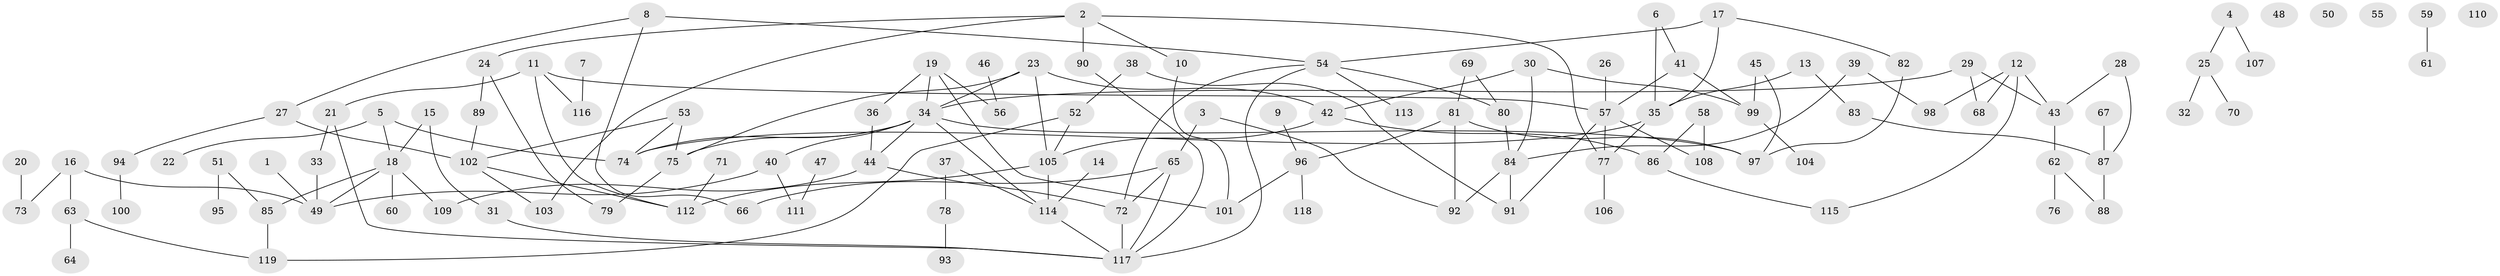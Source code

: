 // Generated by graph-tools (version 1.1) at 2025/00/03/09/25 03:00:50]
// undirected, 119 vertices, 154 edges
graph export_dot {
graph [start="1"]
  node [color=gray90,style=filled];
  1;
  2;
  3;
  4;
  5;
  6;
  7;
  8;
  9;
  10;
  11;
  12;
  13;
  14;
  15;
  16;
  17;
  18;
  19;
  20;
  21;
  22;
  23;
  24;
  25;
  26;
  27;
  28;
  29;
  30;
  31;
  32;
  33;
  34;
  35;
  36;
  37;
  38;
  39;
  40;
  41;
  42;
  43;
  44;
  45;
  46;
  47;
  48;
  49;
  50;
  51;
  52;
  53;
  54;
  55;
  56;
  57;
  58;
  59;
  60;
  61;
  62;
  63;
  64;
  65;
  66;
  67;
  68;
  69;
  70;
  71;
  72;
  73;
  74;
  75;
  76;
  77;
  78;
  79;
  80;
  81;
  82;
  83;
  84;
  85;
  86;
  87;
  88;
  89;
  90;
  91;
  92;
  93;
  94;
  95;
  96;
  97;
  98;
  99;
  100;
  101;
  102;
  103;
  104;
  105;
  106;
  107;
  108;
  109;
  110;
  111;
  112;
  113;
  114;
  115;
  116;
  117;
  118;
  119;
  1 -- 49;
  2 -- 10;
  2 -- 24;
  2 -- 77;
  2 -- 90;
  2 -- 103;
  3 -- 65;
  3 -- 92;
  4 -- 25;
  4 -- 107;
  5 -- 18;
  5 -- 22;
  5 -- 74;
  6 -- 35;
  6 -- 41;
  7 -- 116;
  8 -- 27;
  8 -- 54;
  8 -- 66;
  9 -- 96;
  10 -- 101;
  11 -- 21;
  11 -- 57;
  11 -- 112;
  11 -- 116;
  12 -- 43;
  12 -- 68;
  12 -- 98;
  12 -- 115;
  13 -- 35;
  13 -- 83;
  14 -- 114;
  15 -- 18;
  15 -- 31;
  16 -- 49;
  16 -- 63;
  16 -- 73;
  17 -- 35;
  17 -- 54;
  17 -- 82;
  18 -- 49;
  18 -- 60;
  18 -- 85;
  18 -- 109;
  19 -- 34;
  19 -- 36;
  19 -- 56;
  19 -- 101;
  20 -- 73;
  21 -- 33;
  21 -- 117;
  23 -- 34;
  23 -- 42;
  23 -- 75;
  23 -- 105;
  24 -- 79;
  24 -- 89;
  25 -- 32;
  25 -- 70;
  26 -- 57;
  27 -- 94;
  27 -- 102;
  28 -- 43;
  28 -- 87;
  29 -- 34;
  29 -- 43;
  29 -- 68;
  30 -- 42;
  30 -- 84;
  30 -- 99;
  31 -- 117;
  33 -- 49;
  34 -- 40;
  34 -- 44;
  34 -- 74;
  34 -- 75;
  34 -- 97;
  34 -- 114;
  35 -- 74;
  35 -- 77;
  36 -- 44;
  37 -- 78;
  37 -- 114;
  38 -- 52;
  38 -- 91;
  39 -- 84;
  39 -- 98;
  40 -- 49;
  40 -- 111;
  41 -- 57;
  41 -- 99;
  42 -- 86;
  42 -- 105;
  43 -- 62;
  44 -- 72;
  44 -- 109;
  45 -- 97;
  45 -- 99;
  46 -- 56;
  47 -- 111;
  51 -- 85;
  51 -- 95;
  52 -- 105;
  52 -- 119;
  53 -- 74;
  53 -- 75;
  53 -- 102;
  54 -- 72;
  54 -- 80;
  54 -- 113;
  54 -- 117;
  57 -- 77;
  57 -- 91;
  57 -- 108;
  58 -- 86;
  58 -- 108;
  59 -- 61;
  62 -- 76;
  62 -- 88;
  63 -- 64;
  63 -- 119;
  65 -- 66;
  65 -- 72;
  65 -- 117;
  67 -- 87;
  69 -- 80;
  69 -- 81;
  71 -- 112;
  72 -- 117;
  75 -- 79;
  77 -- 106;
  78 -- 93;
  80 -- 84;
  81 -- 92;
  81 -- 96;
  81 -- 97;
  82 -- 97;
  83 -- 87;
  84 -- 91;
  84 -- 92;
  85 -- 119;
  86 -- 115;
  87 -- 88;
  89 -- 102;
  90 -- 117;
  94 -- 100;
  96 -- 101;
  96 -- 118;
  99 -- 104;
  102 -- 103;
  102 -- 112;
  105 -- 112;
  105 -- 114;
  114 -- 117;
}

